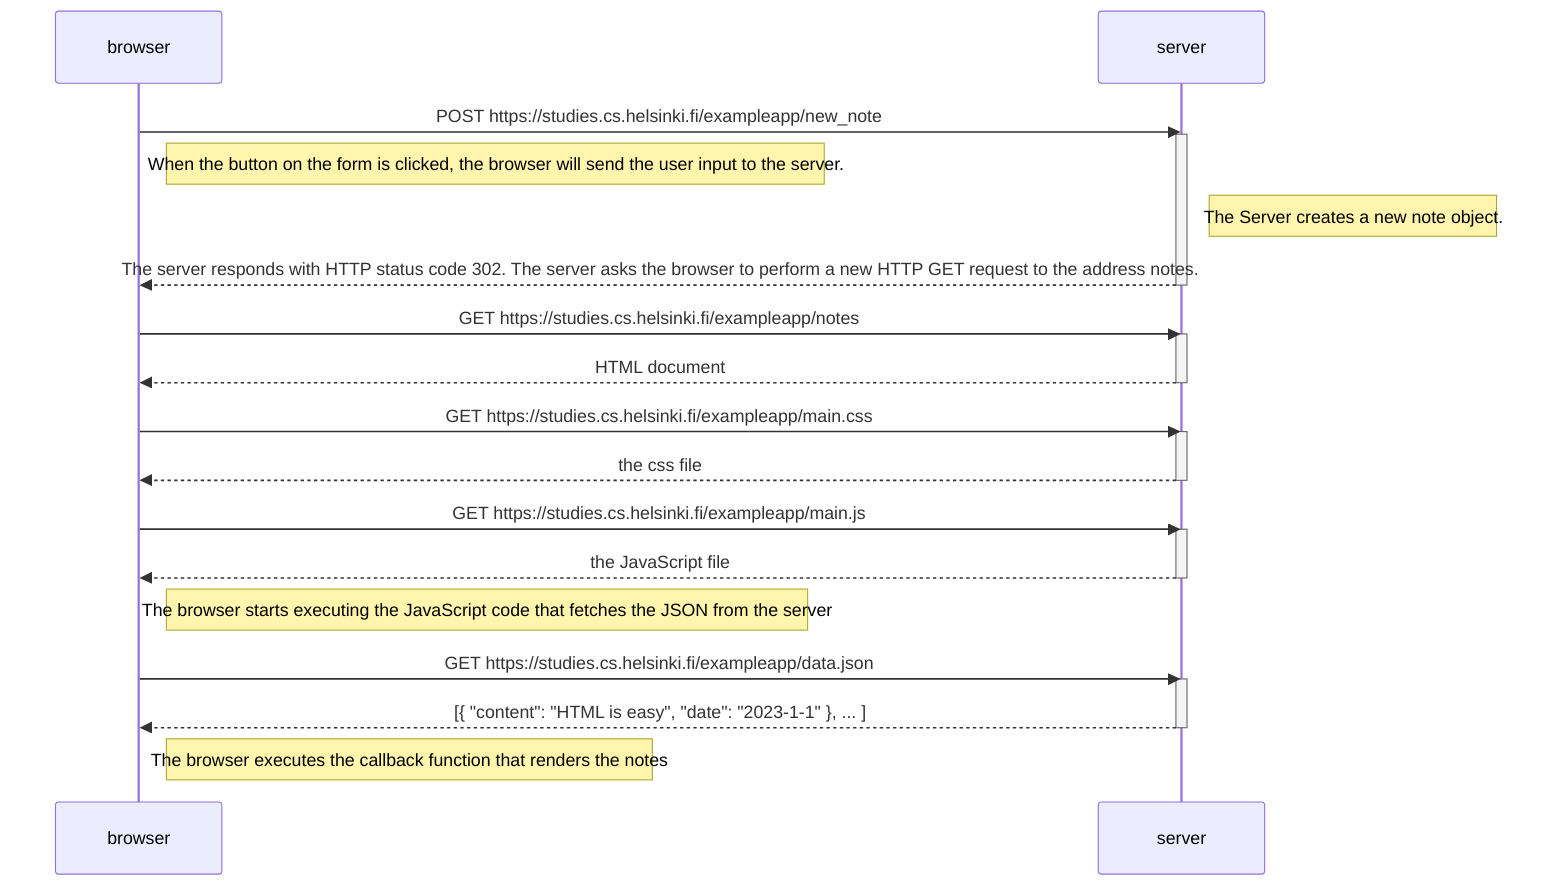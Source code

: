 sequenceDiagram
    participant browser
    participant server
    
    browser->>server: POST https://studies.cs.helsinki.fi/exampleapp/new_note

    activate server
    
    Note right of browser: When the button on the form is clicked, the browser will send the user input to the server. 
    Note right of server: The Server creates a new note object.
    server-->>browser: The server responds with HTTP status code 302. The server asks the browser to perform a new HTTP GET request to the address notes.
    deactivate server

    browser->>server: GET https://studies.cs.helsinki.fi/exampleapp/notes
    activate server
    server-->>browser: HTML document
    deactivate server
    
    browser->>server: GET https://studies.cs.helsinki.fi/exampleapp/main.css
    activate server
    server-->>browser: the css file
    deactivate server
    
    browser->>server: GET https://studies.cs.helsinki.fi/exampleapp/main.js
    activate server
    server-->>browser: the JavaScript file
    deactivate server
    
    Note right of browser: The browser starts executing the JavaScript code that fetches the JSON from the server
    
    browser->>server: GET https://studies.cs.helsinki.fi/exampleapp/data.json
    activate server
    server-->>browser: [{ "content": "HTML is easy", "date": "2023-1-1" }, ... ]
    deactivate server    

    Note right of browser: The browser executes the callback function that renders the notes